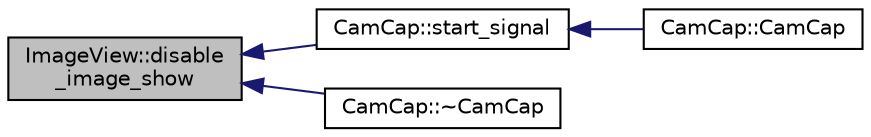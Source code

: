 digraph "ImageView::disable_image_show"
{
 // INTERACTIVE_SVG=YES
  edge [fontname="Helvetica",fontsize="10",labelfontname="Helvetica",labelfontsize="10"];
  node [fontname="Helvetica",fontsize="10",shape=record];
  rankdir="LR";
  Node3 [label="ImageView::disable\l_image_show",height=0.2,width=0.4,color="black", fillcolor="grey75", style="filled", fontcolor="black"];
  Node3 -> Node4 [dir="back",color="midnightblue",fontsize="10",style="solid",fontname="Helvetica"];
  Node4 [label="CamCap::start_signal",height=0.2,width=0.4,color="black", fillcolor="white", style="filled",URL="$class_cam_cap.html#ae676e6624dd821ad494a80e68a41e249",tooltip="Interface adjustments after &#39;start&#39; button is clicked. "];
  Node4 -> Node5 [dir="back",color="midnightblue",fontsize="10",style="solid",fontname="Helvetica"];
  Node5 [label="CamCap::CamCap",height=0.2,width=0.4,color="black", fillcolor="white", style="filled",URL="$class_cam_cap.html#afe0db98a5f72bc9b261dcb78e2840da6",tooltip="Constructor of a CamCap object. "];
  Node3 -> Node6 [dir="back",color="midnightblue",fontsize="10",style="solid",fontname="Helvetica"];
  Node6 [label="CamCap::~CamCap",height=0.2,width=0.4,color="black", fillcolor="white", style="filled",URL="$class_cam_cap.html#a3d74911ae33294e1714a40fc02e7783d",tooltip="Destructor of a CamCap object. "];
}
